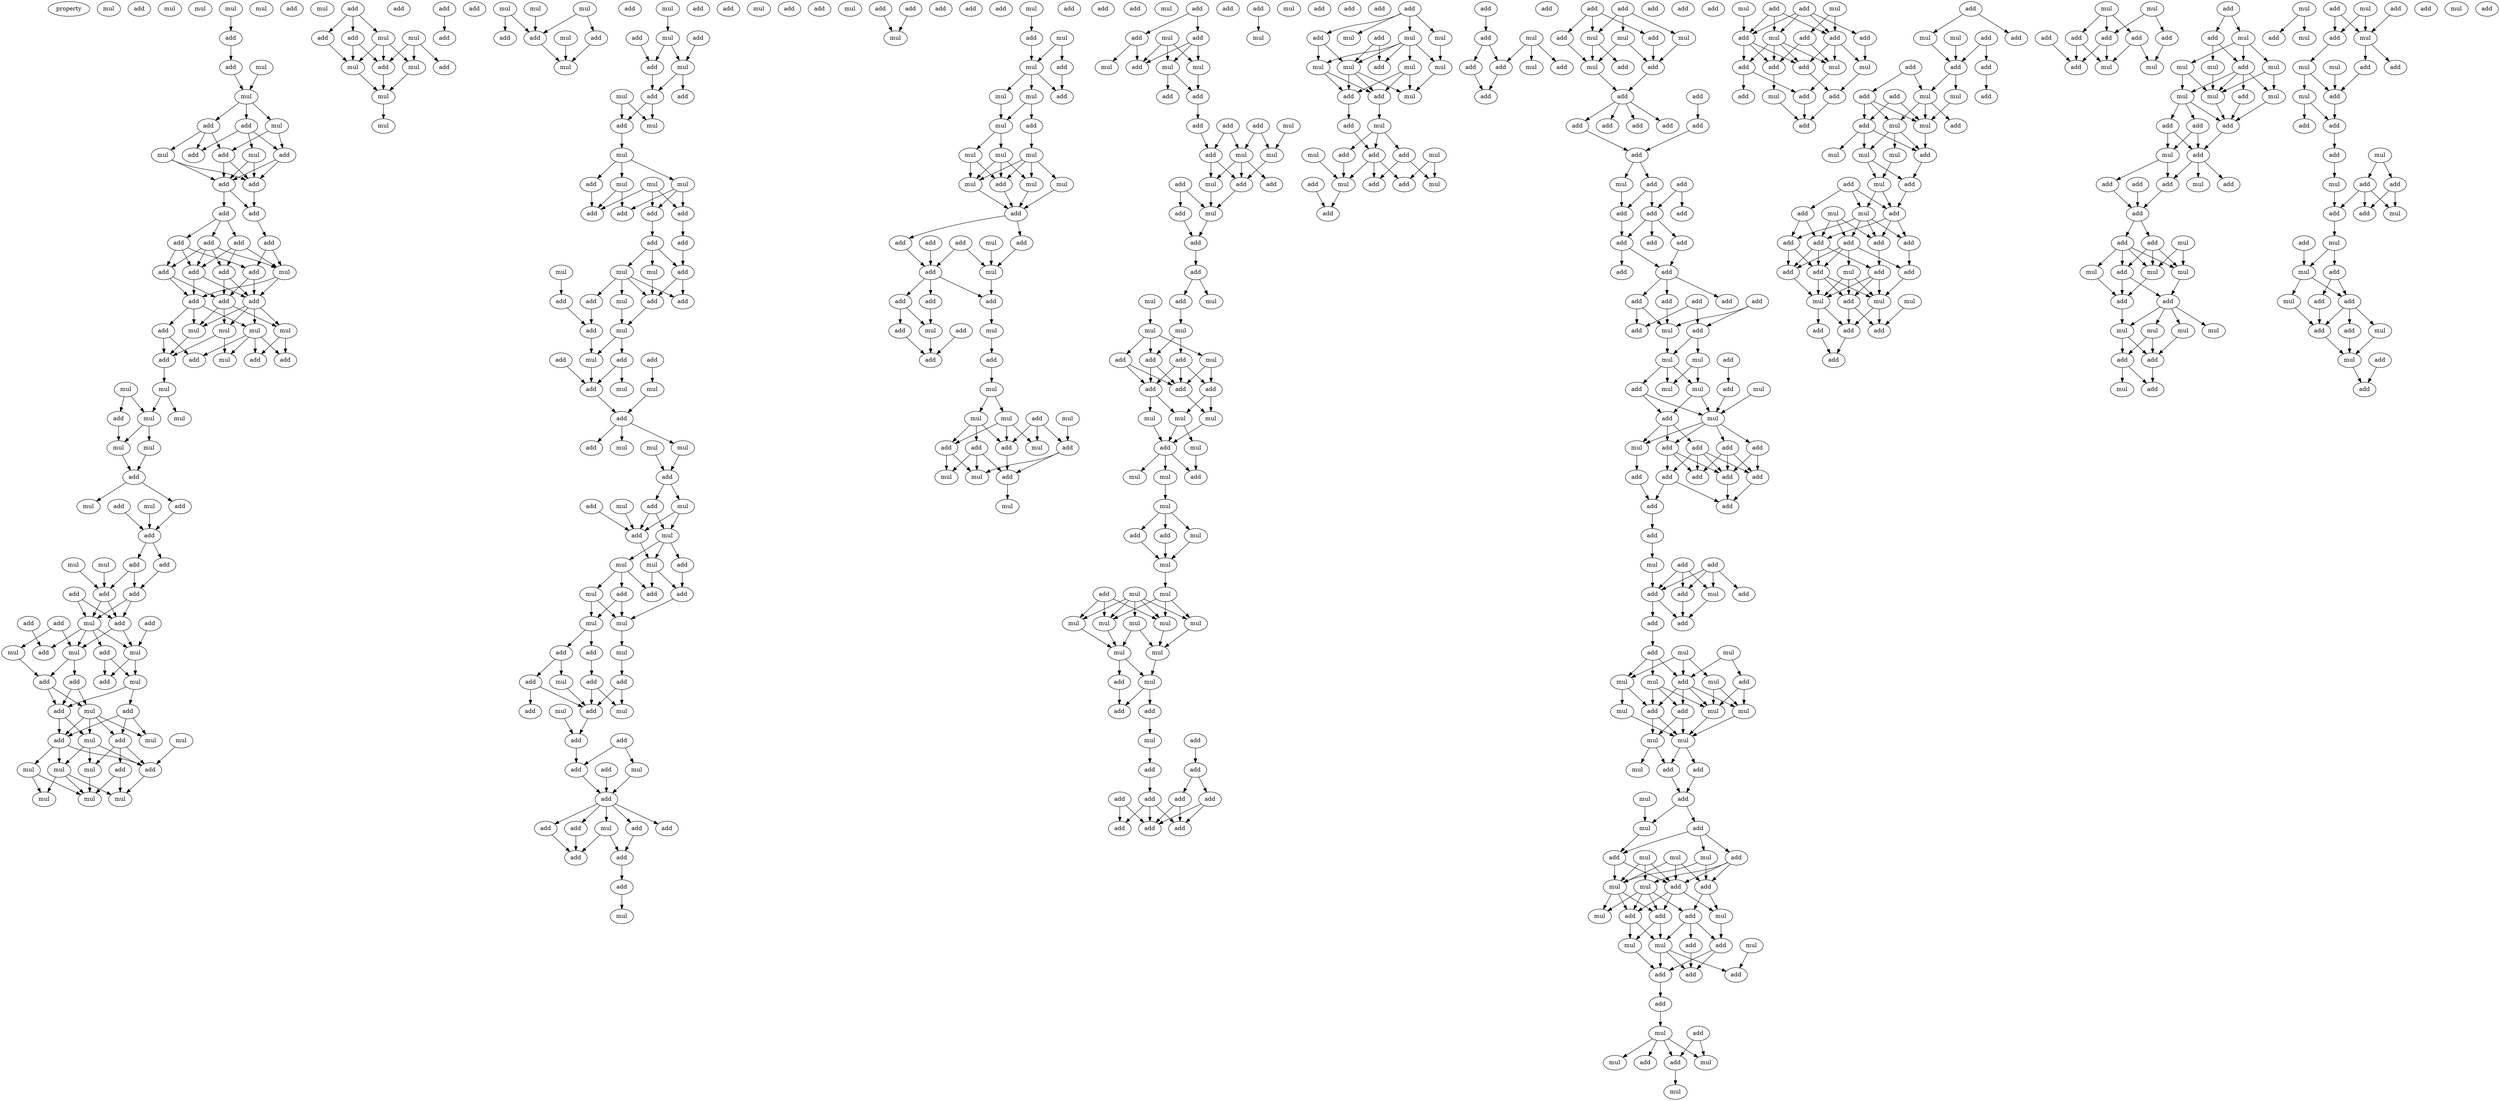 digraph {
    node [fontcolor=black]
    property [mul=2,lf=1.8]
    0 [ label = mul ];
    1 [ label = add ];
    2 [ label = mul ];
    3 [ label = mul ];
    4 [ label = mul ];
    5 [ label = add ];
    6 [ label = add ];
    7 [ label = mul ];
    8 [ label = mul ];
    9 [ label = mul ];
    10 [ label = mul ];
    11 [ label = add ];
    12 [ label = add ];
    13 [ label = add ];
    14 [ label = add ];
    15 [ label = mul ];
    16 [ label = add ];
    17 [ label = mul ];
    18 [ label = add ];
    19 [ label = add ];
    20 [ label = add ];
    21 [ label = add ];
    22 [ label = add ];
    23 [ label = add ];
    24 [ label = add ];
    25 [ label = add ];
    26 [ label = mul ];
    27 [ label = add ];
    28 [ label = add ];
    29 [ label = add ];
    30 [ label = add ];
    31 [ label = add ];
    32 [ label = add ];
    33 [ label = add ];
    34 [ label = mul ];
    35 [ label = mul ];
    36 [ label = add ];
    37 [ label = mul ];
    38 [ label = mul ];
    39 [ label = add ];
    40 [ label = mul ];
    41 [ label = add ];
    42 [ label = add ];
    43 [ label = add ];
    44 [ label = mul ];
    45 [ label = mul ];
    46 [ label = mul ];
    47 [ label = mul ];
    48 [ label = add ];
    49 [ label = add ];
    50 [ label = mul ];
    51 [ label = mul ];
    52 [ label = mul ];
    53 [ label = add ];
    54 [ label = add ];
    55 [ label = mul ];
    56 [ label = mul ];
    57 [ label = add ];
    58 [ label = add ];
    59 [ label = add ];
    60 [ label = mul ];
    61 [ label = mul ];
    62 [ label = add ];
    63 [ label = add ];
    64 [ label = add ];
    65 [ label = add ];
    66 [ label = mul ];
    67 [ label = add ];
    68 [ label = add ];
    69 [ label = add ];
    70 [ label = add ];
    71 [ label = mul ];
    72 [ label = add ];
    73 [ label = mul ];
    74 [ label = add ];
    75 [ label = mul ];
    76 [ label = add ];
    77 [ label = mul ];
    78 [ label = add ];
    79 [ label = add ];
    80 [ label = add ];
    81 [ label = add ];
    82 [ label = mul ];
    83 [ label = add ];
    84 [ label = add ];
    85 [ label = mul ];
    86 [ label = mul ];
    87 [ label = mul ];
    88 [ label = mul ];
    89 [ label = add ];
    90 [ label = mul ];
    91 [ label = add ];
    92 [ label = mul ];
    93 [ label = mul ];
    94 [ label = mul ];
    95 [ label = mul ];
    96 [ label = add ];
    97 [ label = mul ];
    98 [ label = mul ];
    99 [ label = add ];
    100 [ label = add ];
    101 [ label = mul ];
    102 [ label = add ];
    103 [ label = mul ];
    104 [ label = add ];
    105 [ label = add ];
    106 [ label = mul ];
    107 [ label = add ];
    108 [ label = mul ];
    109 [ label = add ];
    110 [ label = add ];
    111 [ label = mul ];
    112 [ label = mul ];
    113 [ label = mul ];
    114 [ label = mul ];
    115 [ label = add ];
    116 [ label = add ];
    117 [ label = add ];
    118 [ label = mul ];
    119 [ label = add ];
    120 [ label = mul ];
    121 [ label = add ];
    122 [ label = mul ];
    123 [ label = add ];
    124 [ label = add ];
    125 [ label = mul ];
    126 [ label = mul ];
    127 [ label = add ];
    128 [ label = add ];
    129 [ label = mul ];
    130 [ label = add ];
    131 [ label = mul ];
    132 [ label = mul ];
    133 [ label = add ];
    134 [ label = mul ];
    135 [ label = mul ];
    136 [ label = add ];
    137 [ label = add ];
    138 [ label = add ];
    139 [ label = add ];
    140 [ label = add ];
    141 [ label = add ];
    142 [ label = add ];
    143 [ label = add ];
    144 [ label = mul ];
    145 [ label = mul ];
    146 [ label = mul ];
    147 [ label = add ];
    148 [ label = add ];
    149 [ label = mul ];
    150 [ label = add ];
    151 [ label = add ];
    152 [ label = mul ];
    153 [ label = add ];
    154 [ label = add ];
    155 [ label = mul ];
    156 [ label = add ];
    157 [ label = add ];
    158 [ label = add ];
    159 [ label = mul ];
    160 [ label = mul ];
    161 [ label = add ];
    162 [ label = add ];
    163 [ label = add ];
    164 [ label = mul ];
    165 [ label = mul ];
    166 [ label = mul ];
    167 [ label = mul ];
    168 [ label = add ];
    169 [ label = mul ];
    170 [ label = add ];
    171 [ label = add ];
    172 [ label = mul ];
    173 [ label = add ];
    174 [ label = mul ];
    175 [ label = add ];
    176 [ label = mul ];
    177 [ label = mul ];
    178 [ label = mul ];
    179 [ label = add ];
    180 [ label = add ];
    181 [ label = add ];
    182 [ label = mul ];
    183 [ label = mul ];
    184 [ label = mul ];
    185 [ label = add ];
    186 [ label = add ];
    187 [ label = add ];
    188 [ label = add ];
    189 [ label = mul ];
    190 [ label = add ];
    191 [ label = mul ];
    192 [ label = add ];
    193 [ label = mul ];
    194 [ label = add ];
    195 [ label = add ];
    196 [ label = add ];
    197 [ label = add ];
    198 [ label = add ];
    199 [ label = add ];
    200 [ label = add ];
    201 [ label = mul ];
    202 [ label = add ];
    203 [ label = mul ];
    204 [ label = add ];
    205 [ label = add ];
    206 [ label = add ];
    207 [ label = add ];
    208 [ label = add ];
    209 [ label = add ];
    210 [ label = add ];
    211 [ label = mul ];
    212 [ label = add ];
    213 [ label = add ];
    214 [ label = mul ];
    215 [ label = add ];
    216 [ label = mul ];
    217 [ label = add ];
    218 [ label = add ];
    219 [ label = mul ];
    220 [ label = add ];
    221 [ label = mul ];
    222 [ label = add ];
    223 [ label = mul ];
    224 [ label = add ];
    225 [ label = add ];
    226 [ label = mul ];
    227 [ label = mul ];
    228 [ label = add ];
    229 [ label = mul ];
    230 [ label = add ];
    231 [ label = mul ];
    232 [ label = mul ];
    233 [ label = mul ];
    234 [ label = mul ];
    235 [ label = mul ];
    236 [ label = add ];
    237 [ label = mul ];
    238 [ label = add ];
    239 [ label = add ];
    240 [ label = add ];
    241 [ label = add ];
    242 [ label = add ];
    243 [ label = mul ];
    244 [ label = add ];
    245 [ label = mul ];
    246 [ label = add ];
    247 [ label = add ];
    248 [ label = add ];
    249 [ label = add ];
    250 [ label = mul ];
    251 [ label = add ];
    252 [ label = mul ];
    253 [ label = add ];
    254 [ label = add ];
    255 [ label = add ];
    256 [ label = mul ];
    257 [ label = mul ];
    258 [ label = add ];
    259 [ label = mul ];
    260 [ label = mul ];
    261 [ label = add ];
    262 [ label = add ];
    263 [ label = add ];
    264 [ label = mul ];
    265 [ label = add ];
    266 [ label = add ];
    267 [ label = mul ];
    268 [ label = mul ];
    269 [ label = mul ];
    270 [ label = mul ];
    271 [ label = add ];
    272 [ label = mul ];
    273 [ label = add ];
    274 [ label = add ];
    275 [ label = mul ];
    276 [ label = add ];
    277 [ label = mul ];
    278 [ label = mul ];
    279 [ label = add ];
    280 [ label = add ];
    281 [ label = add ];
    282 [ label = mul ];
    283 [ label = add ];
    284 [ label = add ];
    285 [ label = mul ];
    286 [ label = mul ];
    287 [ label = add ];
    288 [ label = mul ];
    289 [ label = add ];
    290 [ label = add ];
    291 [ label = add ];
    292 [ label = add ];
    293 [ label = mul ];
    294 [ label = add ];
    295 [ label = add ];
    296 [ label = add ];
    297 [ label = mul ];
    298 [ label = add ];
    299 [ label = mul ];
    300 [ label = add ];
    301 [ label = mul ];
    302 [ label = mul ];
    303 [ label = mul ];
    304 [ label = mul ];
    305 [ label = mul ];
    306 [ label = add ];
    307 [ label = add ];
    308 [ label = add ];
    309 [ label = add ];
    310 [ label = add ];
    311 [ label = add ];
    312 [ label = mul ];
    313 [ label = mul ];
    314 [ label = mul ];
    315 [ label = add ];
    316 [ label = mul ];
    317 [ label = add ];
    318 [ label = mul ];
    319 [ label = add ];
    320 [ label = mul ];
    321 [ label = mul ];
    322 [ label = add ];
    323 [ label = add ];
    324 [ label = add ];
    325 [ label = mul ];
    326 [ label = mul ];
    327 [ label = mul ];
    328 [ label = mul ];
    329 [ label = add ];
    330 [ label = mul ];
    331 [ label = mul ];
    332 [ label = mul ];
    333 [ label = mul ];
    334 [ label = mul ];
    335 [ label = mul ];
    336 [ label = mul ];
    337 [ label = add ];
    338 [ label = mul ];
    339 [ label = add ];
    340 [ label = add ];
    341 [ label = add ];
    342 [ label = mul ];
    343 [ label = add ];
    344 [ label = add ];
    345 [ label = add ];
    346 [ label = add ];
    347 [ label = add ];
    348 [ label = add ];
    349 [ label = add ];
    350 [ label = add ];
    351 [ label = add ];
    352 [ label = add ];
    353 [ label = add ];
    354 [ label = add ];
    355 [ label = add ];
    356 [ label = mul ];
    357 [ label = mul ];
    358 [ label = mul ];
    359 [ label = mul ];
    360 [ label = mul ];
    361 [ label = mul ];
    362 [ label = mul ];
    363 [ label = add ];
    364 [ label = add ];
    365 [ label = add ];
    366 [ label = mul ];
    367 [ label = mul ];
    368 [ label = add ];
    369 [ label = mul ];
    370 [ label = add ];
    371 [ label = add ];
    372 [ label = mul ];
    373 [ label = add ];
    374 [ label = mul ];
    375 [ label = add ];
    376 [ label = add ];
    377 [ label = add ];
    378 [ label = mul ];
    379 [ label = add ];
    380 [ label = add ];
    381 [ label = mul ];
    382 [ label = add ];
    383 [ label = mul ];
    384 [ label = add ];
    385 [ label = add ];
    386 [ label = add ];
    387 [ label = add ];
    388 [ label = add ];
    389 [ label = add ];
    390 [ label = add ];
    391 [ label = add ];
    392 [ label = add ];
    393 [ label = mul ];
    394 [ label = mul ];
    395 [ label = add ];
    396 [ label = mul ];
    397 [ label = add ];
    398 [ label = mul ];
    399 [ label = add ];
    400 [ label = add ];
    401 [ label = add ];
    402 [ label = add ];
    403 [ label = add ];
    404 [ label = add ];
    405 [ label = add ];
    406 [ label = add ];
    407 [ label = add ];
    408 [ label = add ];
    409 [ label = add ];
    410 [ label = mul ];
    411 [ label = add ];
    412 [ label = add ];
    413 [ label = add ];
    414 [ label = add ];
    415 [ label = add ];
    416 [ label = add ];
    417 [ label = add ];
    418 [ label = add ];
    419 [ label = add ];
    420 [ label = add ];
    421 [ label = add ];
    422 [ label = add ];
    423 [ label = add ];
    424 [ label = add ];
    425 [ label = add ];
    426 [ label = add ];
    427 [ label = mul ];
    428 [ label = mul ];
    429 [ label = mul ];
    430 [ label = add ];
    431 [ label = mul ];
    432 [ label = add ];
    433 [ label = mul ];
    434 [ label = mul ];
    435 [ label = add ];
    436 [ label = add ];
    437 [ label = mul ];
    438 [ label = add ];
    439 [ label = add ];
    440 [ label = add ];
    441 [ label = add ];
    442 [ label = mul ];
    443 [ label = add ];
    444 [ label = add ];
    445 [ label = add ];
    446 [ label = add ];
    447 [ label = add ];
    448 [ label = add ];
    449 [ label = add ];
    450 [ label = add ];
    451 [ label = add ];
    452 [ label = mul ];
    453 [ label = add ];
    454 [ label = add ];
    455 [ label = add ];
    456 [ label = mul ];
    457 [ label = add ];
    458 [ label = add ];
    459 [ label = add ];
    460 [ label = add ];
    461 [ label = mul ];
    462 [ label = mul ];
    463 [ label = add ];
    464 [ label = mul ];
    465 [ label = add ];
    466 [ label = mul ];
    467 [ label = mul ];
    468 [ label = add ];
    469 [ label = add ];
    470 [ label = mul ];
    471 [ label = mul ];
    472 [ label = mul ];
    473 [ label = add ];
    474 [ label = mul ];
    475 [ label = mul ];
    476 [ label = mul ];
    477 [ label = add ];
    478 [ label = add ];
    479 [ label = add ];
    480 [ label = mul ];
    481 [ label = mul ];
    482 [ label = add ];
    483 [ label = mul ];
    484 [ label = add ];
    485 [ label = mul ];
    486 [ label = add ];
    487 [ label = mul ];
    488 [ label = mul ];
    489 [ label = mul ];
    490 [ label = add ];
    491 [ label = add ];
    492 [ label = add ];
    493 [ label = mul ];
    494 [ label = add ];
    495 [ label = add ];
    496 [ label = mul ];
    497 [ label = mul ];
    498 [ label = mul ];
    499 [ label = mul ];
    500 [ label = add ];
    501 [ label = add ];
    502 [ label = add ];
    503 [ label = add ];
    504 [ label = add ];
    505 [ label = add ];
    506 [ label = mul ];
    507 [ label = add ];
    508 [ label = mul ];
    509 [ label = add ];
    510 [ label = mul ];
    511 [ label = add ];
    512 [ label = mul ];
    513 [ label = add ];
    514 [ label = add ];
    515 [ label = mul ];
    516 [ label = mul ];
    517 [ label = add ];
    518 [ label = mul ];
    519 [ label = add ];
    520 [ label = add ];
    521 [ label = add ];
    522 [ label = mul ];
    523 [ label = add ];
    524 [ label = add ];
    525 [ label = add ];
    526 [ label = mul ];
    527 [ label = add ];
    528 [ label = add ];
    529 [ label = mul ];
    530 [ label = add ];
    531 [ label = add ];
    532 [ label = add ];
    533 [ label = add ];
    534 [ label = mul ];
    535 [ label = add ];
    536 [ label = mul ];
    537 [ label = add ];
    538 [ label = add ];
    539 [ label = add ];
    540 [ label = add ];
    541 [ label = add ];
    542 [ label = mul ];
    543 [ label = mul ];
    544 [ label = add ];
    545 [ label = add ];
    546 [ label = mul ];
    547 [ label = mul ];
    548 [ label = add ];
    549 [ label = add ];
    550 [ label = mul ];
    551 [ label = mul ];
    552 [ label = mul ];
    553 [ label = add ];
    554 [ label = mul ];
    555 [ label = add ];
    556 [ label = add ];
    557 [ label = add ];
    558 [ label = mul ];
    559 [ label = mul ];
    560 [ label = add ];
    561 [ label = add ];
    562 [ label = add ];
    563 [ label = add ];
    564 [ label = add ];
    565 [ label = add ];
    566 [ label = add ];
    567 [ label = add ];
    568 [ label = add ];
    569 [ label = mul ];
    570 [ label = add ];
    571 [ label = mul ];
    572 [ label = mul ];
    573 [ label = mul ];
    574 [ label = add ];
    575 [ label = add ];
    576 [ label = add ];
    577 [ label = add ];
    578 [ label = mul ];
    579 [ label = mul ];
    580 [ label = add ];
    581 [ label = add ];
    582 [ label = add ];
    583 [ label = add ];
    584 [ label = add ];
    585 [ label = add ];
    586 [ label = mul ];
    587 [ label = add ];
    588 [ label = mul ];
    589 [ label = add ];
    590 [ label = mul ];
    591 [ label = mul ];
    592 [ label = mul ];
    593 [ label = mul ];
    594 [ label = add ];
    595 [ label = add ];
    596 [ label = mul ];
    597 [ label = mul ];
    598 [ label = mul ];
    599 [ label = add ];
    600 [ label = add ];
    601 [ label = add ];
    602 [ label = mul ];
    603 [ label = add ];
    604 [ label = add ];
    605 [ label = add ];
    606 [ label = add ];
    607 [ label = add ];
    608 [ label = mul ];
    609 [ label = add ];
    610 [ label = add ];
    611 [ label = mul ];
    612 [ label = add ];
    613 [ label = mul ];
    614 [ label = mul ];
    615 [ label = add ];
    616 [ label = mul ];
    617 [ label = add ];
    618 [ label = add ];
    619 [ label = mul ];
    620 [ label = mul ];
    621 [ label = mul ];
    622 [ label = mul ];
    623 [ label = add ];
    624 [ label = add ];
    625 [ label = add ];
    626 [ label = mul ];
    627 [ label = mul ];
    628 [ label = add ];
    629 [ label = add ];
    630 [ label = add ];
    631 [ label = mul ];
    632 [ label = mul ];
    633 [ label = add ];
    634 [ label = mul ];
    635 [ label = mul ];
    636 [ label = mul ];
    637 [ label = add ];
    638 [ label = add ];
    639 [ label = mul ];
    640 [ label = add ];
    641 [ label = add ];
    642 [ label = add ];
    643 [ label = add ];
    644 [ label = mul ];
    645 [ label = add ];
    646 [ label = mul ];
    647 [ label = add ];
    648 [ label = add ];
    649 [ label = mul ];
    650 [ label = add ];
    651 [ label = mul ];
    652 [ label = add ];
    653 [ label = add ];
    654 [ label = mul ];
    655 [ label = add ];
    656 [ label = add ];
    657 [ label = add ];
    658 [ label = mul ];
    659 [ label = add ];
    660 [ label = add ];
    661 [ label = mul ];
    662 [ label = mul ];
    663 [ label = add ];
    664 [ label = mul ];
    665 [ label = add ];
    666 [ label = add ];
    4 -> 5 [ name = 0 ];
    5 -> 6 [ name = 1 ];
    6 -> 9 [ name = 2 ];
    7 -> 9 [ name = 3 ];
    9 -> 10 [ name = 4 ];
    9 -> 11 [ name = 5 ];
    9 -> 12 [ name = 6 ];
    10 -> 13 [ name = 7 ];
    10 -> 14 [ name = 8 ];
    11 -> 14 [ name = 9 ];
    11 -> 15 [ name = 10 ];
    11 -> 16 [ name = 11 ];
    12 -> 13 [ name = 12 ];
    12 -> 16 [ name = 13 ];
    12 -> 17 [ name = 14 ];
    13 -> 18 [ name = 15 ];
    13 -> 19 [ name = 16 ];
    14 -> 18 [ name = 17 ];
    14 -> 19 [ name = 18 ];
    15 -> 18 [ name = 19 ];
    15 -> 19 [ name = 20 ];
    17 -> 18 [ name = 21 ];
    17 -> 19 [ name = 22 ];
    18 -> 20 [ name = 23 ];
    18 -> 21 [ name = 24 ];
    19 -> 20 [ name = 25 ];
    20 -> 22 [ name = 26 ];
    21 -> 23 [ name = 27 ];
    21 -> 24 [ name = 28 ];
    21 -> 25 [ name = 29 ];
    22 -> 26 [ name = 30 ];
    22 -> 27 [ name = 31 ];
    23 -> 27 [ name = 32 ];
    23 -> 28 [ name = 33 ];
    23 -> 29 [ name = 34 ];
    24 -> 26 [ name = 35 ];
    24 -> 28 [ name = 36 ];
    24 -> 29 [ name = 37 ];
    24 -> 30 [ name = 38 ];
    25 -> 26 [ name = 39 ];
    25 -> 28 [ name = 40 ];
    25 -> 30 [ name = 41 ];
    26 -> 31 [ name = 42 ];
    26 -> 32 [ name = 43 ];
    27 -> 32 [ name = 44 ];
    27 -> 33 [ name = 45 ];
    28 -> 31 [ name = 46 ];
    28 -> 32 [ name = 47 ];
    29 -> 31 [ name = 48 ];
    29 -> 33 [ name = 49 ];
    30 -> 32 [ name = 50 ];
    30 -> 33 [ name = 51 ];
    31 -> 34 [ name = 52 ];
    31 -> 36 [ name = 53 ];
    31 -> 38 [ name = 54 ];
    32 -> 34 [ name = 55 ];
    32 -> 35 [ name = 56 ];
    32 -> 37 [ name = 57 ];
    32 -> 38 [ name = 58 ];
    33 -> 34 [ name = 59 ];
    33 -> 35 [ name = 60 ];
    33 -> 37 [ name = 61 ];
    34 -> 41 [ name = 62 ];
    35 -> 42 [ name = 63 ];
    35 -> 43 [ name = 64 ];
    36 -> 39 [ name = 65 ];
    36 -> 41 [ name = 66 ];
    37 -> 40 [ name = 67 ];
    37 -> 41 [ name = 68 ];
    38 -> 39 [ name = 69 ];
    38 -> 40 [ name = 70 ];
    38 -> 42 [ name = 71 ];
    38 -> 43 [ name = 72 ];
    41 -> 44 [ name = 73 ];
    44 -> 46 [ name = 74 ];
    44 -> 47 [ name = 75 ];
    45 -> 46 [ name = 76 ];
    45 -> 49 [ name = 77 ];
    46 -> 51 [ name = 78 ];
    46 -> 52 [ name = 79 ];
    49 -> 51 [ name = 80 ];
    51 -> 53 [ name = 81 ];
    52 -> 53 [ name = 82 ];
    53 -> 56 [ name = 83 ];
    53 -> 57 [ name = 84 ];
    54 -> 58 [ name = 85 ];
    55 -> 58 [ name = 86 ];
    57 -> 58 [ name = 87 ];
    58 -> 59 [ name = 88 ];
    58 -> 62 [ name = 89 ];
    59 -> 65 [ name = 90 ];
    60 -> 64 [ name = 91 ];
    61 -> 64 [ name = 92 ];
    62 -> 64 [ name = 93 ];
    62 -> 65 [ name = 94 ];
    63 -> 66 [ name = 95 ];
    63 -> 68 [ name = 96 ];
    64 -> 66 [ name = 97 ];
    64 -> 68 [ name = 98 ];
    65 -> 66 [ name = 99 ];
    65 -> 68 [ name = 100 ];
    66 -> 72 [ name = 101 ];
    66 -> 73 [ name = 102 ];
    66 -> 74 [ name = 103 ];
    66 -> 75 [ name = 104 ];
    67 -> 73 [ name = 105 ];
    68 -> 73 [ name = 106 ];
    68 -> 75 [ name = 107 ];
    69 -> 72 [ name = 108 ];
    70 -> 71 [ name = 109 ];
    70 -> 75 [ name = 110 ];
    71 -> 76 [ name = 111 ];
    73 -> 77 [ name = 112 ];
    73 -> 78 [ name = 113 ];
    74 -> 77 [ name = 114 ];
    74 -> 78 [ name = 115 ];
    75 -> 76 [ name = 116 ];
    75 -> 79 [ name = 117 ];
    76 -> 80 [ name = 118 ];
    76 -> 82 [ name = 119 ];
    77 -> 80 [ name = 120 ];
    77 -> 81 [ name = 121 ];
    79 -> 80 [ name = 122 ];
    79 -> 82 [ name = 123 ];
    80 -> 84 [ name = 124 ];
    80 -> 87 [ name = 125 ];
    81 -> 83 [ name = 126 ];
    81 -> 84 [ name = 127 ];
    81 -> 86 [ name = 128 ];
    82 -> 83 [ name = 129 ];
    82 -> 84 [ name = 130 ];
    82 -> 86 [ name = 131 ];
    82 -> 87 [ name = 132 ];
    83 -> 89 [ name = 133 ];
    83 -> 90 [ name = 134 ];
    83 -> 91 [ name = 135 ];
    84 -> 88 [ name = 136 ];
    84 -> 91 [ name = 137 ];
    84 -> 92 [ name = 138 ];
    85 -> 91 [ name = 139 ];
    87 -> 88 [ name = 140 ];
    87 -> 90 [ name = 141 ];
    87 -> 91 [ name = 142 ];
    88 -> 93 [ name = 143 ];
    88 -> 94 [ name = 144 ];
    88 -> 95 [ name = 145 ];
    89 -> 93 [ name = 146 ];
    89 -> 95 [ name = 147 ];
    90 -> 93 [ name = 148 ];
    91 -> 95 [ name = 149 ];
    92 -> 93 [ name = 150 ];
    92 -> 94 [ name = 151 ];
    96 -> 97 [ name = 152 ];
    96 -> 99 [ name = 153 ];
    96 -> 100 [ name = 154 ];
    97 -> 101 [ name = 155 ];
    97 -> 103 [ name = 156 ];
    97 -> 104 [ name = 157 ];
    98 -> 103 [ name = 158 ];
    98 -> 104 [ name = 159 ];
    98 -> 105 [ name = 160 ];
    99 -> 101 [ name = 161 ];
    99 -> 104 [ name = 162 ];
    100 -> 101 [ name = 163 ];
    101 -> 106 [ name = 164 ];
    103 -> 106 [ name = 165 ];
    104 -> 106 [ name = 166 ];
    106 -> 108 [ name = 167 ];
    107 -> 110 [ name = 168 ];
    111 -> 116 [ name = 169 ];
    111 -> 117 [ name = 170 ];
    112 -> 115 [ name = 171 ];
    112 -> 116 [ name = 172 ];
    113 -> 116 [ name = 173 ];
    114 -> 118 [ name = 174 ];
    115 -> 118 [ name = 175 ];
    116 -> 118 [ name = 176 ];
    120 -> 122 [ name = 177 ];
    121 -> 124 [ name = 178 ];
    122 -> 124 [ name = 179 ];
    122 -> 125 [ name = 180 ];
    123 -> 125 [ name = 181 ];
    124 -> 128 [ name = 182 ];
    125 -> 127 [ name = 183 ];
    125 -> 128 [ name = 184 ];
    126 -> 129 [ name = 185 ];
    126 -> 130 [ name = 186 ];
    128 -> 129 [ name = 187 ];
    128 -> 130 [ name = 188 ];
    130 -> 131 [ name = 189 ];
    131 -> 132 [ name = 190 ];
    131 -> 133 [ name = 191 ];
    131 -> 135 [ name = 192 ];
    132 -> 138 [ name = 193 ];
    132 -> 139 [ name = 194 ];
    133 -> 138 [ name = 195 ];
    134 -> 136 [ name = 196 ];
    134 -> 137 [ name = 197 ];
    134 -> 138 [ name = 198 ];
    135 -> 136 [ name = 199 ];
    135 -> 137 [ name = 200 ];
    135 -> 139 [ name = 201 ];
    136 -> 142 [ name = 202 ];
    137 -> 141 [ name = 203 ];
    141 -> 143 [ name = 204 ];
    141 -> 144 [ name = 205 ];
    141 -> 146 [ name = 206 ];
    142 -> 143 [ name = 207 ];
    143 -> 148 [ name = 208 ];
    143 -> 150 [ name = 209 ];
    144 -> 148 [ name = 210 ];
    144 -> 149 [ name = 211 ];
    144 -> 150 [ name = 212 ];
    144 -> 151 [ name = 213 ];
    145 -> 147 [ name = 214 ];
    146 -> 150 [ name = 215 ];
    147 -> 153 [ name = 216 ];
    149 -> 152 [ name = 217 ];
    150 -> 152 [ name = 218 ];
    151 -> 153 [ name = 219 ];
    152 -> 154 [ name = 220 ];
    152 -> 155 [ name = 221 ];
    153 -> 155 [ name = 222 ];
    154 -> 160 [ name = 223 ];
    154 -> 161 [ name = 224 ];
    155 -> 161 [ name = 225 ];
    156 -> 161 [ name = 226 ];
    157 -> 159 [ name = 227 ];
    159 -> 162 [ name = 228 ];
    161 -> 162 [ name = 229 ];
    162 -> 163 [ name = 230 ];
    162 -> 164 [ name = 231 ];
    162 -> 167 [ name = 232 ];
    166 -> 168 [ name = 233 ];
    167 -> 168 [ name = 234 ];
    168 -> 169 [ name = 235 ];
    168 -> 170 [ name = 236 ];
    169 -> 173 [ name = 237 ];
    169 -> 174 [ name = 238 ];
    170 -> 173 [ name = 239 ];
    170 -> 174 [ name = 240 ];
    171 -> 173 [ name = 241 ];
    172 -> 173 [ name = 242 ];
    173 -> 176 [ name = 243 ];
    174 -> 175 [ name = 244 ];
    174 -> 176 [ name = 245 ];
    174 -> 177 [ name = 246 ];
    175 -> 180 [ name = 247 ];
    176 -> 179 [ name = 248 ];
    176 -> 180 [ name = 249 ];
    177 -> 178 [ name = 250 ];
    177 -> 179 [ name = 251 ];
    177 -> 181 [ name = 252 ];
    178 -> 182 [ name = 253 ];
    178 -> 183 [ name = 254 ];
    180 -> 183 [ name = 255 ];
    181 -> 182 [ name = 256 ];
    181 -> 183 [ name = 257 ];
    182 -> 185 [ name = 258 ];
    182 -> 186 [ name = 259 ];
    183 -> 184 [ name = 260 ];
    184 -> 190 [ name = 261 ];
    185 -> 187 [ name = 262 ];
    185 -> 189 [ name = 263 ];
    186 -> 188 [ name = 264 ];
    187 -> 192 [ name = 265 ];
    187 -> 194 [ name = 266 ];
    188 -> 191 [ name = 267 ];
    188 -> 192 [ name = 268 ];
    189 -> 192 [ name = 269 ];
    190 -> 191 [ name = 270 ];
    190 -> 192 [ name = 271 ];
    192 -> 197 [ name = 272 ];
    193 -> 197 [ name = 273 ];
    196 -> 198 [ name = 274 ];
    196 -> 201 [ name = 275 ];
    197 -> 198 [ name = 276 ];
    198 -> 202 [ name = 277 ];
    200 -> 202 [ name = 278 ];
    201 -> 202 [ name = 279 ];
    202 -> 203 [ name = 280 ];
    202 -> 204 [ name = 281 ];
    202 -> 205 [ name = 282 ];
    202 -> 206 [ name = 283 ];
    202 -> 207 [ name = 284 ];
    203 -> 208 [ name = 285 ];
    203 -> 209 [ name = 286 ];
    205 -> 208 [ name = 287 ];
    206 -> 208 [ name = 288 ];
    207 -> 209 [ name = 289 ];
    209 -> 210 [ name = 290 ];
    210 -> 214 [ name = 291 ];
    212 -> 216 [ name = 292 ];
    213 -> 216 [ name = 293 ];
    219 -> 220 [ name = 294 ];
    220 -> 223 [ name = 295 ];
    221 -> 223 [ name = 296 ];
    221 -> 224 [ name = 297 ];
    223 -> 226 [ name = 298 ];
    223 -> 227 [ name = 299 ];
    223 -> 228 [ name = 300 ];
    224 -> 228 [ name = 301 ];
    226 -> 229 [ name = 302 ];
    227 -> 229 [ name = 303 ];
    227 -> 230 [ name = 304 ];
    229 -> 231 [ name = 305 ];
    229 -> 233 [ name = 306 ];
    230 -> 232 [ name = 307 ];
    231 -> 235 [ name = 308 ];
    231 -> 236 [ name = 309 ];
    232 -> 234 [ name = 310 ];
    232 -> 235 [ name = 311 ];
    232 -> 236 [ name = 312 ];
    232 -> 237 [ name = 313 ];
    233 -> 234 [ name = 314 ];
    233 -> 235 [ name = 315 ];
    233 -> 236 [ name = 316 ];
    234 -> 238 [ name = 317 ];
    235 -> 238 [ name = 318 ];
    236 -> 238 [ name = 319 ];
    237 -> 238 [ name = 320 ];
    238 -> 239 [ name = 321 ];
    238 -> 242 [ name = 322 ];
    239 -> 244 [ name = 323 ];
    240 -> 244 [ name = 324 ];
    241 -> 244 [ name = 325 ];
    241 -> 245 [ name = 326 ];
    242 -> 245 [ name = 327 ];
    243 -> 245 [ name = 328 ];
    244 -> 246 [ name = 329 ];
    244 -> 247 [ name = 330 ];
    244 -> 248 [ name = 331 ];
    245 -> 248 [ name = 332 ];
    246 -> 250 [ name = 333 ];
    246 -> 251 [ name = 334 ];
    247 -> 250 [ name = 335 ];
    248 -> 252 [ name = 336 ];
    250 -> 254 [ name = 337 ];
    251 -> 254 [ name = 338 ];
    252 -> 255 [ name = 339 ];
    253 -> 254 [ name = 340 ];
    255 -> 256 [ name = 341 ];
    256 -> 259 [ name = 342 ];
    256 -> 260 [ name = 343 ];
    257 -> 263 [ name = 344 ];
    258 -> 263 [ name = 345 ];
    258 -> 264 [ name = 346 ];
    258 -> 265 [ name = 347 ];
    259 -> 261 [ name = 348 ];
    259 -> 264 [ name = 349 ];
    259 -> 265 [ name = 350 ];
    260 -> 261 [ name = 351 ];
    260 -> 262 [ name = 352 ];
    260 -> 265 [ name = 353 ];
    261 -> 267 [ name = 354 ];
    261 -> 268 [ name = 355 ];
    262 -> 266 [ name = 356 ];
    262 -> 267 [ name = 357 ];
    262 -> 268 [ name = 358 ];
    263 -> 266 [ name = 359 ];
    263 -> 267 [ name = 360 ];
    265 -> 266 [ name = 361 ];
    266 -> 269 [ name = 362 ];
    271 -> 273 [ name = 363 ];
    271 -> 274 [ name = 364 ];
    272 -> 275 [ name = 365 ];
    272 -> 276 [ name = 366 ];
    272 -> 277 [ name = 367 ];
    273 -> 276 [ name = 368 ];
    273 -> 278 [ name = 369 ];
    274 -> 275 [ name = 370 ];
    274 -> 276 [ name = 371 ];
    274 -> 277 [ name = 372 ];
    275 -> 279 [ name = 373 ];
    275 -> 280 [ name = 374 ];
    277 -> 279 [ name = 375 ];
    279 -> 284 [ name = 376 ];
    281 -> 285 [ name = 377 ];
    281 -> 286 [ name = 378 ];
    282 -> 286 [ name = 379 ];
    283 -> 285 [ name = 380 ];
    283 -> 287 [ name = 381 ];
    284 -> 287 [ name = 382 ];
    285 -> 288 [ name = 383 ];
    285 -> 289 [ name = 384 ];
    285 -> 291 [ name = 385 ];
    286 -> 289 [ name = 386 ];
    287 -> 288 [ name = 387 ];
    287 -> 289 [ name = 388 ];
    288 -> 293 [ name = 389 ];
    289 -> 293 [ name = 390 ];
    290 -> 292 [ name = 391 ];
    290 -> 293 [ name = 392 ];
    292 -> 294 [ name = 393 ];
    293 -> 294 [ name = 394 ];
    294 -> 296 [ name = 395 ];
    296 -> 297 [ name = 396 ];
    296 -> 300 [ name = 397 ];
    298 -> 303 [ name = 398 ];
    300 -> 304 [ name = 399 ];
    301 -> 302 [ name = 400 ];
    302 -> 305 [ name = 401 ];
    302 -> 307 [ name = 402 ];
    302 -> 308 [ name = 403 ];
    304 -> 306 [ name = 404 ];
    304 -> 307 [ name = 405 ];
    305 -> 309 [ name = 406 ];
    305 -> 311 [ name = 407 ];
    306 -> 309 [ name = 408 ];
    306 -> 310 [ name = 409 ];
    306 -> 311 [ name = 410 ];
    307 -> 310 [ name = 411 ];
    307 -> 311 [ name = 412 ];
    308 -> 310 [ name = 413 ];
    308 -> 311 [ name = 414 ];
    309 -> 312 [ name = 415 ];
    309 -> 313 [ name = 416 ];
    310 -> 313 [ name = 417 ];
    310 -> 314 [ name = 418 ];
    311 -> 312 [ name = 419 ];
    312 -> 315 [ name = 420 ];
    313 -> 315 [ name = 421 ];
    313 -> 316 [ name = 422 ];
    314 -> 315 [ name = 423 ];
    315 -> 318 [ name = 424 ];
    315 -> 319 [ name = 425 ];
    315 -> 320 [ name = 426 ];
    316 -> 319 [ name = 427 ];
    318 -> 321 [ name = 428 ];
    321 -> 322 [ name = 429 ];
    321 -> 323 [ name = 430 ];
    321 -> 325 [ name = 431 ];
    322 -> 326 [ name = 432 ];
    323 -> 326 [ name = 433 ];
    325 -> 326 [ name = 434 ];
    326 -> 328 [ name = 435 ];
    327 -> 330 [ name = 436 ];
    327 -> 331 [ name = 437 ];
    327 -> 332 [ name = 438 ];
    327 -> 333 [ name = 439 ];
    327 -> 334 [ name = 440 ];
    328 -> 330 [ name = 441 ];
    328 -> 331 [ name = 442 ];
    328 -> 332 [ name = 443 ];
    329 -> 331 [ name = 444 ];
    329 -> 332 [ name = 445 ];
    329 -> 333 [ name = 446 ];
    330 -> 336 [ name = 447 ];
    331 -> 335 [ name = 448 ];
    332 -> 336 [ name = 449 ];
    333 -> 335 [ name = 450 ];
    334 -> 335 [ name = 451 ];
    334 -> 336 [ name = 452 ];
    335 -> 337 [ name = 453 ];
    335 -> 338 [ name = 454 ];
    336 -> 338 [ name = 455 ];
    337 -> 340 [ name = 456 ];
    338 -> 339 [ name = 457 ];
    338 -> 340 [ name = 458 ];
    339 -> 342 [ name = 459 ];
    342 -> 345 [ name = 460 ];
    343 -> 344 [ name = 461 ];
    344 -> 346 [ name = 462 ];
    344 -> 347 [ name = 463 ];
    345 -> 349 [ name = 464 ];
    346 -> 351 [ name = 465 ];
    346 -> 352 [ name = 466 ];
    347 -> 351 [ name = 467 ];
    347 -> 352 [ name = 468 ];
    348 -> 350 [ name = 469 ];
    348 -> 351 [ name = 470 ];
    349 -> 350 [ name = 471 ];
    349 -> 351 [ name = 472 ];
    349 -> 352 [ name = 473 ];
    353 -> 354 [ name = 474 ];
    353 -> 356 [ name = 475 ];
    353 -> 357 [ name = 476 ];
    353 -> 358 [ name = 477 ];
    354 -> 359 [ name = 478 ];
    354 -> 360 [ name = 479 ];
    355 -> 360 [ name = 480 ];
    355 -> 363 [ name = 481 ];
    357 -> 362 [ name = 482 ];
    358 -> 359 [ name = 483 ];
    358 -> 360 [ name = 484 ];
    358 -> 361 [ name = 485 ];
    358 -> 362 [ name = 486 ];
    358 -> 363 [ name = 487 ];
    359 -> 364 [ name = 488 ];
    359 -> 365 [ name = 489 ];
    360 -> 364 [ name = 490 ];
    360 -> 365 [ name = 491 ];
    360 -> 366 [ name = 492 ];
    361 -> 364 [ name = 493 ];
    361 -> 365 [ name = 494 ];
    361 -> 366 [ name = 495 ];
    362 -> 366 [ name = 496 ];
    364 -> 367 [ name = 497 ];
    365 -> 368 [ name = 498 ];
    367 -> 370 [ name = 499 ];
    367 -> 371 [ name = 500 ];
    367 -> 373 [ name = 501 ];
    368 -> 371 [ name = 502 ];
    369 -> 374 [ name = 503 ];
    369 -> 377 [ name = 504 ];
    370 -> 378 [ name = 505 ];
    371 -> 376 [ name = 506 ];
    371 -> 377 [ name = 507 ];
    371 -> 378 [ name = 508 ];
    372 -> 378 [ name = 509 ];
    373 -> 374 [ name = 510 ];
    373 -> 376 [ name = 511 ];
    375 -> 379 [ name = 512 ];
    378 -> 379 [ name = 513 ];
    380 -> 382 [ name = 514 ];
    381 -> 383 [ name = 515 ];
    381 -> 384 [ name = 516 ];
    381 -> 387 [ name = 517 ];
    382 -> 384 [ name = 518 ];
    382 -> 385 [ name = 519 ];
    384 -> 388 [ name = 520 ];
    385 -> 388 [ name = 521 ];
    389 -> 392 [ name = 522 ];
    389 -> 393 [ name = 523 ];
    389 -> 395 [ name = 524 ];
    390 -> 393 [ name = 525 ];
    390 -> 394 [ name = 526 ];
    390 -> 396 [ name = 527 ];
    392 -> 398 [ name = 528 ];
    393 -> 398 [ name = 529 ];
    393 -> 399 [ name = 530 ];
    394 -> 397 [ name = 531 ];
    394 -> 398 [ name = 532 ];
    395 -> 397 [ name = 533 ];
    396 -> 397 [ name = 534 ];
    397 -> 400 [ name = 535 ];
    398 -> 400 [ name = 536 ];
    400 -> 402 [ name = 537 ];
    400 -> 403 [ name = 538 ];
    400 -> 404 [ name = 539 ];
    400 -> 405 [ name = 540 ];
    401 -> 406 [ name = 541 ];
    402 -> 407 [ name = 542 ];
    406 -> 407 [ name = 543 ];
    407 -> 409 [ name = 544 ];
    407 -> 410 [ name = 545 ];
    409 -> 412 [ name = 546 ];
    409 -> 413 [ name = 547 ];
    410 -> 413 [ name = 548 ];
    411 -> 412 [ name = 549 ];
    411 -> 414 [ name = 550 ];
    412 -> 415 [ name = 551 ];
    412 -> 416 [ name = 552 ];
    412 -> 417 [ name = 553 ];
    413 -> 415 [ name = 554 ];
    415 -> 418 [ name = 555 ];
    415 -> 419 [ name = 556 ];
    416 -> 418 [ name = 557 ];
    418 -> 420 [ name = 558 ];
    418 -> 422 [ name = 559 ];
    418 -> 423 [ name = 560 ];
    421 -> 425 [ name = 561 ];
    421 -> 426 [ name = 562 ];
    422 -> 427 [ name = 563 ];
    423 -> 426 [ name = 564 ];
    423 -> 427 [ name = 565 ];
    424 -> 425 [ name = 566 ];
    424 -> 427 [ name = 567 ];
    425 -> 428 [ name = 568 ];
    425 -> 429 [ name = 569 ];
    427 -> 429 [ name = 570 ];
    428 -> 431 [ name = 571 ];
    428 -> 433 [ name = 572 ];
    429 -> 431 [ name = 573 ];
    429 -> 433 [ name = 574 ];
    429 -> 435 [ name = 575 ];
    430 -> 432 [ name = 576 ];
    432 -> 437 [ name = 577 ];
    433 -> 436 [ name = 578 ];
    433 -> 437 [ name = 579 ];
    434 -> 437 [ name = 580 ];
    435 -> 436 [ name = 581 ];
    435 -> 437 [ name = 582 ];
    436 -> 439 [ name = 583 ];
    436 -> 440 [ name = 584 ];
    436 -> 442 [ name = 585 ];
    437 -> 438 [ name = 586 ];
    437 -> 440 [ name = 587 ];
    437 -> 441 [ name = 588 ];
    437 -> 442 [ name = 589 ];
    438 -> 443 [ name = 590 ];
    438 -> 444 [ name = 591 ];
    438 -> 446 [ name = 592 ];
    439 -> 443 [ name = 593 ];
    439 -> 444 [ name = 594 ];
    439 -> 446 [ name = 595 ];
    439 -> 447 [ name = 596 ];
    440 -> 443 [ name = 597 ];
    440 -> 444 [ name = 598 ];
    440 -> 447 [ name = 599 ];
    441 -> 443 [ name = 600 ];
    441 -> 446 [ name = 601 ];
    442 -> 445 [ name = 602 ];
    443 -> 448 [ name = 603 ];
    445 -> 449 [ name = 604 ];
    446 -> 448 [ name = 605 ];
    447 -> 448 [ name = 606 ];
    447 -> 449 [ name = 607 ];
    449 -> 450 [ name = 608 ];
    450 -> 452 [ name = 609 ];
    451 -> 455 [ name = 610 ];
    451 -> 456 [ name = 611 ];
    451 -> 457 [ name = 612 ];
    452 -> 455 [ name = 613 ];
    453 -> 455 [ name = 614 ];
    453 -> 456 [ name = 615 ];
    453 -> 457 [ name = 616 ];
    453 -> 458 [ name = 617 ];
    455 -> 459 [ name = 618 ];
    455 -> 460 [ name = 619 ];
    456 -> 460 [ name = 620 ];
    457 -> 460 [ name = 621 ];
    459 -> 463 [ name = 622 ];
    461 -> 466 [ name = 623 ];
    461 -> 467 [ name = 624 ];
    461 -> 468 [ name = 625 ];
    462 -> 465 [ name = 626 ];
    462 -> 468 [ name = 627 ];
    463 -> 464 [ name = 628 ];
    463 -> 467 [ name = 629 ];
    463 -> 468 [ name = 630 ];
    464 -> 469 [ name = 631 ];
    464 -> 470 [ name = 632 ];
    464 -> 473 [ name = 633 ];
    465 -> 470 [ name = 634 ];
    465 -> 472 [ name = 635 ];
    466 -> 470 [ name = 636 ];
    466 -> 472 [ name = 637 ];
    467 -> 469 [ name = 638 ];
    467 -> 471 [ name = 639 ];
    468 -> 469 [ name = 640 ];
    468 -> 470 [ name = 641 ];
    468 -> 472 [ name = 642 ];
    468 -> 473 [ name = 643 ];
    469 -> 474 [ name = 644 ];
    469 -> 475 [ name = 645 ];
    470 -> 474 [ name = 646 ];
    471 -> 474 [ name = 647 ];
    472 -> 474 [ name = 648 ];
    473 -> 474 [ name = 649 ];
    473 -> 475 [ name = 650 ];
    474 -> 477 [ name = 651 ];
    474 -> 478 [ name = 652 ];
    475 -> 476 [ name = 653 ];
    475 -> 478 [ name = 654 ];
    477 -> 479 [ name = 655 ];
    478 -> 479 [ name = 656 ];
    479 -> 481 [ name = 657 ];
    479 -> 482 [ name = 658 ];
    480 -> 481 [ name = 659 ];
    481 -> 486 [ name = 660 ];
    482 -> 484 [ name = 661 ];
    482 -> 486 [ name = 662 ];
    482 -> 487 [ name = 663 ];
    483 -> 488 [ name = 664 ];
    483 -> 490 [ name = 665 ];
    483 -> 491 [ name = 666 ];
    484 -> 489 [ name = 667 ];
    484 -> 490 [ name = 668 ];
    484 -> 491 [ name = 669 ];
    485 -> 488 [ name = 670 ];
    485 -> 489 [ name = 671 ];
    485 -> 491 [ name = 672 ];
    486 -> 488 [ name = 673 ];
    486 -> 491 [ name = 674 ];
    487 -> 488 [ name = 675 ];
    487 -> 490 [ name = 676 ];
    488 -> 492 [ name = 677 ];
    488 -> 493 [ name = 678 ];
    488 -> 495 [ name = 679 ];
    489 -> 492 [ name = 680 ];
    489 -> 493 [ name = 681 ];
    489 -> 494 [ name = 682 ];
    489 -> 495 [ name = 683 ];
    490 -> 494 [ name = 684 ];
    490 -> 496 [ name = 685 ];
    491 -> 492 [ name = 686 ];
    491 -> 495 [ name = 687 ];
    491 -> 496 [ name = 688 ];
    492 -> 497 [ name = 689 ];
    492 -> 499 [ name = 690 ];
    494 -> 499 [ name = 691 ];
    494 -> 500 [ name = 692 ];
    494 -> 501 [ name = 693 ];
    495 -> 497 [ name = 694 ];
    495 -> 499 [ name = 695 ];
    496 -> 500 [ name = 696 ];
    497 -> 502 [ name = 697 ];
    498 -> 503 [ name = 698 ];
    499 -> 502 [ name = 699 ];
    499 -> 503 [ name = 700 ];
    499 -> 504 [ name = 701 ];
    500 -> 502 [ name = 702 ];
    500 -> 504 [ name = 703 ];
    501 -> 504 [ name = 704 ];
    502 -> 505 [ name = 705 ];
    505 -> 506 [ name = 706 ];
    506 -> 508 [ name = 707 ];
    506 -> 509 [ name = 708 ];
    506 -> 510 [ name = 709 ];
    506 -> 511 [ name = 710 ];
    507 -> 510 [ name = 711 ];
    507 -> 511 [ name = 712 ];
    511 -> 512 [ name = 713 ];
    513 -> 517 [ name = 714 ];
    513 -> 518 [ name = 715 ];
    513 -> 519 [ name = 716 ];
    514 -> 517 [ name = 717 ];
    514 -> 518 [ name = 718 ];
    514 -> 519 [ name = 719 ];
    514 -> 521 [ name = 720 ];
    515 -> 519 [ name = 721 ];
    516 -> 517 [ name = 722 ];
    516 -> 520 [ name = 723 ];
    517 -> 522 [ name = 724 ];
    517 -> 523 [ name = 725 ];
    517 -> 526 [ name = 726 ];
    518 -> 523 [ name = 727 ];
    518 -> 524 [ name = 728 ];
    518 -> 525 [ name = 729 ];
    518 -> 526 [ name = 730 ];
    519 -> 523 [ name = 731 ];
    519 -> 524 [ name = 732 ];
    519 -> 525 [ name = 733 ];
    520 -> 524 [ name = 734 ];
    520 -> 526 [ name = 735 ];
    521 -> 522 [ name = 736 ];
    522 -> 528 [ name = 737 ];
    523 -> 528 [ name = 738 ];
    524 -> 529 [ name = 739 ];
    525 -> 527 [ name = 740 ];
    525 -> 530 [ name = 741 ];
    526 -> 530 [ name = 742 ];
    528 -> 531 [ name = 743 ];
    529 -> 531 [ name = 744 ];
    530 -> 531 [ name = 745 ];
    532 -> 534 [ name = 746 ];
    532 -> 535 [ name = 747 ];
    533 -> 537 [ name = 748 ];
    533 -> 538 [ name = 749 ];
    534 -> 538 [ name = 750 ];
    536 -> 538 [ name = 751 ];
    537 -> 544 [ name = 752 ];
    538 -> 542 [ name = 753 ];
    538 -> 543 [ name = 754 ];
    539 -> 541 [ name = 755 ];
    539 -> 542 [ name = 756 ];
    540 -> 545 [ name = 757 ];
    540 -> 547 [ name = 758 ];
    541 -> 545 [ name = 759 ];
    541 -> 546 [ name = 760 ];
    541 -> 547 [ name = 761 ];
    542 -> 546 [ name = 762 ];
    542 -> 547 [ name = 763 ];
    542 -> 548 [ name = 764 ];
    543 -> 547 [ name = 765 ];
    545 -> 549 [ name = 766 ];
    545 -> 550 [ name = 767 ];
    545 -> 552 [ name = 768 ];
    546 -> 549 [ name = 769 ];
    546 -> 550 [ name = 770 ];
    546 -> 551 [ name = 771 ];
    547 -> 549 [ name = 772 ];
    549 -> 555 [ name = 773 ];
    550 -> 554 [ name = 774 ];
    550 -> 555 [ name = 775 ];
    551 -> 554 [ name = 776 ];
    553 -> 556 [ name = 777 ];
    553 -> 557 [ name = 778 ];
    553 -> 559 [ name = 779 ];
    554 -> 557 [ name = 780 ];
    554 -> 559 [ name = 781 ];
    555 -> 557 [ name = 782 ];
    556 -> 560 [ name = 783 ];
    556 -> 563 [ name = 784 ];
    557 -> 561 [ name = 785 ];
    557 -> 563 [ name = 786 ];
    557 -> 564 [ name = 787 ];
    558 -> 561 [ name = 788 ];
    558 -> 562 [ name = 789 ];
    558 -> 563 [ name = 790 ];
    559 -> 560 [ name = 791 ];
    559 -> 561 [ name = 792 ];
    559 -> 562 [ name = 793 ];
    559 -> 564 [ name = 794 ];
    560 -> 565 [ name = 795 ];
    560 -> 568 [ name = 796 ];
    561 -> 566 [ name = 797 ];
    562 -> 565 [ name = 798 ];
    562 -> 567 [ name = 799 ];
    562 -> 568 [ name = 800 ];
    562 -> 569 [ name = 801 ];
    563 -> 565 [ name = 802 ];
    563 -> 566 [ name = 803 ];
    563 -> 568 [ name = 804 ];
    564 -> 567 [ name = 805 ];
    565 -> 570 [ name = 806 ];
    565 -> 571 [ name = 807 ];
    565 -> 572 [ name = 808 ];
    566 -> 570 [ name = 809 ];
    566 -> 571 [ name = 810 ];
    566 -> 572 [ name = 811 ];
    567 -> 571 [ name = 812 ];
    568 -> 572 [ name = 813 ];
    569 -> 570 [ name = 814 ];
    569 -> 571 [ name = 815 ];
    569 -> 572 [ name = 816 ];
    570 -> 574 [ name = 817 ];
    570 -> 575 [ name = 818 ];
    571 -> 574 [ name = 819 ];
    571 -> 575 [ name = 820 ];
    572 -> 575 [ name = 821 ];
    572 -> 576 [ name = 822 ];
    573 -> 574 [ name = 823 ];
    575 -> 577 [ name = 824 ];
    576 -> 577 [ name = 825 ];
    578 -> 580 [ name = 826 ];
    578 -> 582 [ name = 827 ];
    578 -> 584 [ name = 828 ];
    579 -> 581 [ name = 829 ];
    579 -> 582 [ name = 830 ];
    580 -> 586 [ name = 831 ];
    580 -> 588 [ name = 832 ];
    581 -> 588 [ name = 833 ];
    582 -> 586 [ name = 834 ];
    582 -> 587 [ name = 835 ];
    583 -> 587 [ name = 836 ];
    584 -> 586 [ name = 837 ];
    584 -> 587 [ name = 838 ];
    585 -> 589 [ name = 839 ];
    585 -> 590 [ name = 840 ];
    589 -> 593 [ name = 841 ];
    589 -> 594 [ name = 842 ];
    590 -> 591 [ name = 843 ];
    590 -> 592 [ name = 844 ];
    590 -> 594 [ name = 845 ];
    591 -> 596 [ name = 846 ];
    591 -> 597 [ name = 847 ];
    592 -> 597 [ name = 848 ];
    592 -> 598 [ name = 849 ];
    593 -> 597 [ name = 850 ];
    594 -> 595 [ name = 851 ];
    594 -> 596 [ name = 852 ];
    594 -> 597 [ name = 853 ];
    594 -> 598 [ name = 854 ];
    595 -> 600 [ name = 855 ];
    596 -> 600 [ name = 856 ];
    597 -> 600 [ name = 857 ];
    598 -> 599 [ name = 858 ];
    598 -> 600 [ name = 859 ];
    598 -> 601 [ name = 860 ];
    599 -> 602 [ name = 861 ];
    599 -> 603 [ name = 862 ];
    600 -> 603 [ name = 863 ];
    601 -> 602 [ name = 864 ];
    601 -> 603 [ name = 865 ];
    602 -> 605 [ name = 866 ];
    602 -> 606 [ name = 867 ];
    603 -> 604 [ name = 868 ];
    603 -> 606 [ name = 869 ];
    603 -> 608 [ name = 870 ];
    605 -> 609 [ name = 871 ];
    606 -> 609 [ name = 872 ];
    607 -> 609 [ name = 873 ];
    609 -> 610 [ name = 874 ];
    609 -> 612 [ name = 875 ];
    610 -> 614 [ name = 876 ];
    610 -> 615 [ name = 877 ];
    610 -> 616 [ name = 878 ];
    611 -> 614 [ name = 879 ];
    611 -> 616 [ name = 880 ];
    612 -> 613 [ name = 881 ];
    612 -> 614 [ name = 882 ];
    612 -> 615 [ name = 883 ];
    612 -> 616 [ name = 884 ];
    613 -> 618 [ name = 885 ];
    614 -> 618 [ name = 886 ];
    615 -> 617 [ name = 887 ];
    615 -> 618 [ name = 888 ];
    616 -> 617 [ name = 889 ];
    617 -> 619 [ name = 890 ];
    617 -> 620 [ name = 891 ];
    617 -> 621 [ name = 892 ];
    617 -> 622 [ name = 893 ];
    618 -> 621 [ name = 894 ];
    620 -> 623 [ name = 895 ];
    620 -> 624 [ name = 896 ];
    621 -> 623 [ name = 897 ];
    621 -> 624 [ name = 898 ];
    622 -> 624 [ name = 899 ];
    623 -> 625 [ name = 900 ];
    623 -> 626 [ name = 901 ];
    624 -> 625 [ name = 902 ];
    627 -> 629 [ name = 903 ];
    627 -> 632 [ name = 904 ];
    628 -> 634 [ name = 905 ];
    630 -> 633 [ name = 906 ];
    630 -> 634 [ name = 907 ];
    631 -> 633 [ name = 908 ];
    631 -> 634 [ name = 909 ];
    633 -> 636 [ name = 910 ];
    634 -> 637 [ name = 911 ];
    634 -> 638 [ name = 912 ];
    635 -> 640 [ name = 913 ];
    636 -> 639 [ name = 914 ];
    636 -> 640 [ name = 915 ];
    637 -> 640 [ name = 916 ];
    639 -> 641 [ name = 917 ];
    639 -> 642 [ name = 918 ];
    640 -> 642 [ name = 919 ];
    642 -> 643 [ name = 920 ];
    643 -> 646 [ name = 921 ];
    644 -> 645 [ name = 922 ];
    644 -> 647 [ name = 923 ];
    645 -> 648 [ name = 924 ];
    645 -> 649 [ name = 925 ];
    645 -> 650 [ name = 926 ];
    646 -> 650 [ name = 927 ];
    647 -> 648 [ name = 928 ];
    647 -> 649 [ name = 929 ];
    650 -> 651 [ name = 930 ];
    651 -> 653 [ name = 931 ];
    651 -> 654 [ name = 932 ];
    652 -> 654 [ name = 933 ];
    653 -> 655 [ name = 934 ];
    653 -> 656 [ name = 935 ];
    654 -> 655 [ name = 936 ];
    654 -> 658 [ name = 937 ];
    655 -> 659 [ name = 938 ];
    655 -> 660 [ name = 939 ];
    655 -> 661 [ name = 940 ];
    656 -> 659 [ name = 941 ];
    658 -> 659 [ name = 942 ];
    659 -> 662 [ name = 943 ];
    660 -> 662 [ name = 944 ];
    661 -> 662 [ name = 945 ];
    662 -> 666 [ name = 946 ];
    663 -> 666 [ name = 947 ];
}
